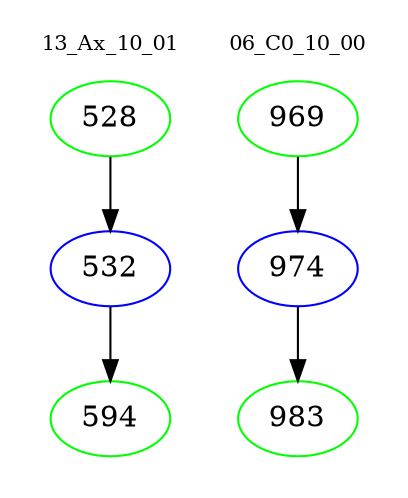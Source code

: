 digraph{
subgraph cluster_0 {
color = white
label = "13_Ax_10_01";
fontsize=10;
T0_528 [label="528", color="green"]
T0_528 -> T0_532 [color="black"]
T0_532 [label="532", color="blue"]
T0_532 -> T0_594 [color="black"]
T0_594 [label="594", color="green"]
}
subgraph cluster_1 {
color = white
label = "06_C0_10_00";
fontsize=10;
T1_969 [label="969", color="green"]
T1_969 -> T1_974 [color="black"]
T1_974 [label="974", color="blue"]
T1_974 -> T1_983 [color="black"]
T1_983 [label="983", color="green"]
}
}
